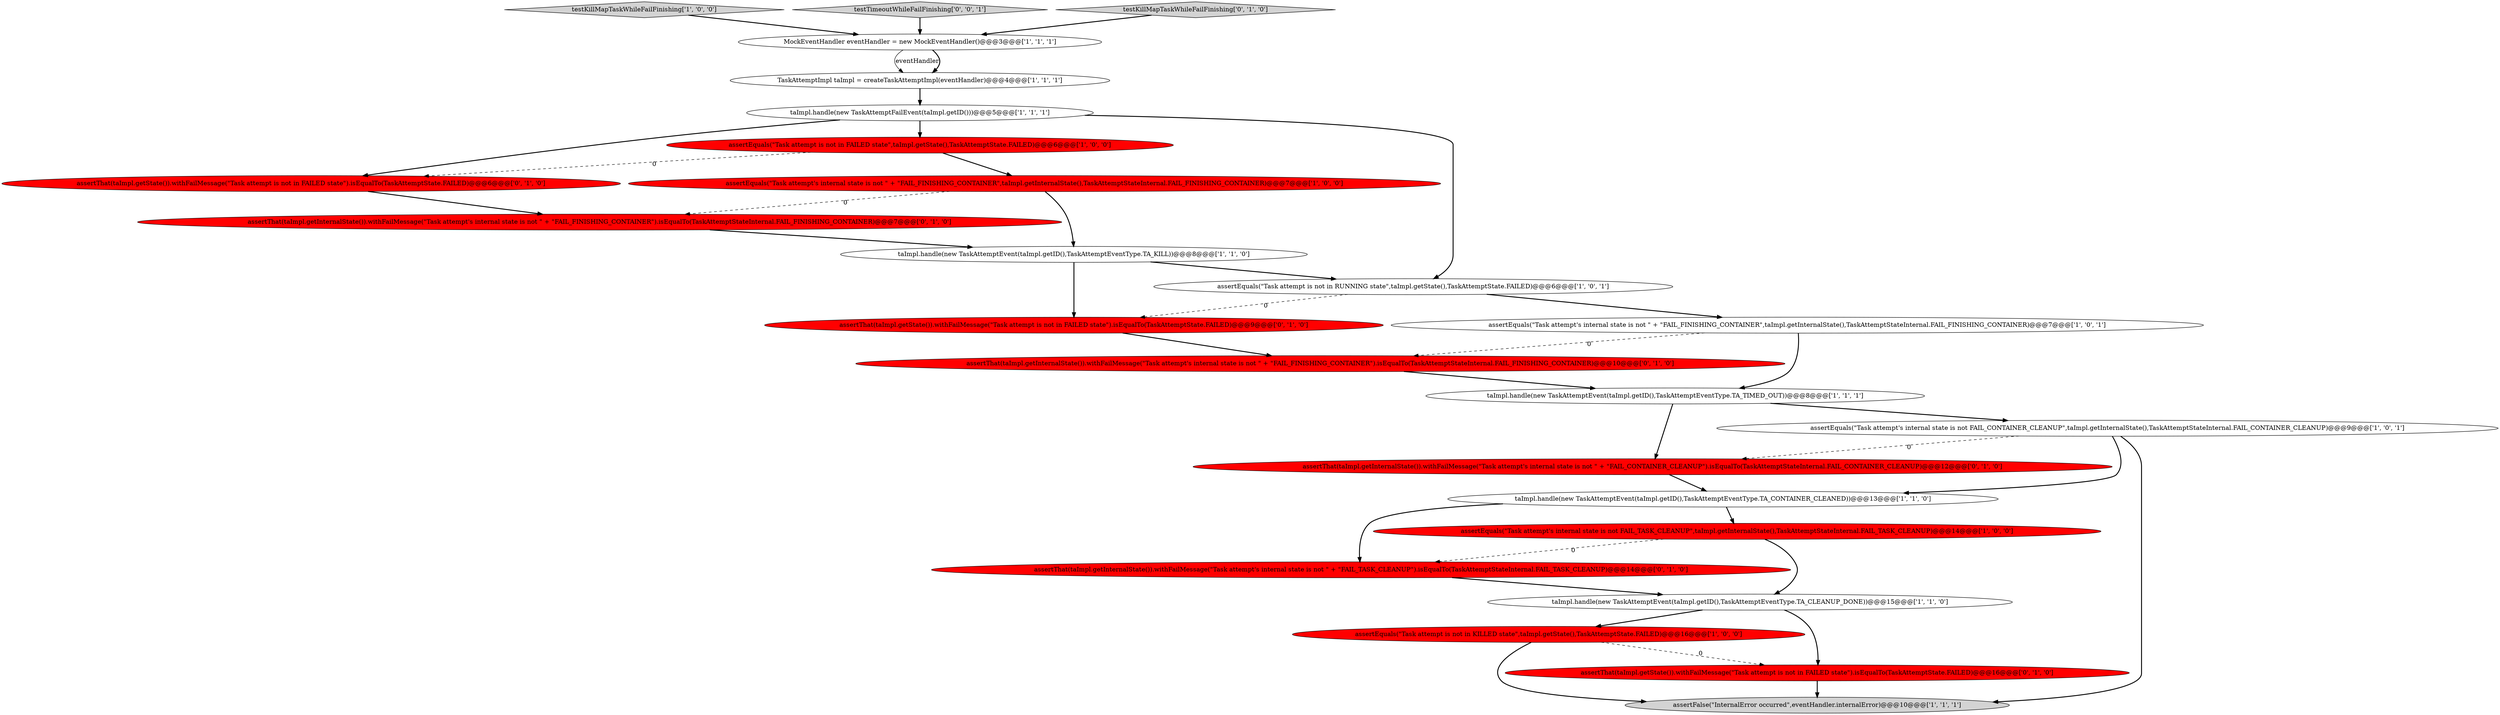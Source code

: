 digraph {
5 [style = filled, label = "testKillMapTaskWhileFailFinishing['1', '0', '0']", fillcolor = lightgray, shape = diamond image = "AAA0AAABBB1BBB"];
7 [style = filled, label = "taImpl.handle(new TaskAttemptEvent(taImpl.getID(),TaskAttemptEventType.TA_CLEANUP_DONE))@@@15@@@['1', '1', '0']", fillcolor = white, shape = ellipse image = "AAA0AAABBB1BBB"];
12 [style = filled, label = "assertEquals(\"Task attempt is not in RUNNING state\",taImpl.getState(),TaskAttemptState.FAILED)@@@6@@@['1', '0', '1']", fillcolor = white, shape = ellipse image = "AAA0AAABBB1BBB"];
10 [style = filled, label = "TaskAttemptImpl taImpl = createTaskAttemptImpl(eventHandler)@@@4@@@['1', '1', '1']", fillcolor = white, shape = ellipse image = "AAA0AAABBB1BBB"];
11 [style = filled, label = "assertEquals(\"Task attempt's internal state is not \" + \"FAIL_FINISHING_CONTAINER\",taImpl.getInternalState(),TaskAttemptStateInternal.FAIL_FINISHING_CONTAINER)@@@7@@@['1', '0', '0']", fillcolor = red, shape = ellipse image = "AAA1AAABBB1BBB"];
22 [style = filled, label = "assertThat(taImpl.getState()).withFailMessage(\"Task attempt is not in FAILED state\").isEqualTo(TaskAttemptState.FAILED)@@@9@@@['0', '1', '0']", fillcolor = red, shape = ellipse image = "AAA1AAABBB2BBB"];
16 [style = filled, label = "assertThat(taImpl.getInternalState()).withFailMessage(\"Task attempt's internal state is not \" + \"FAIL_FINISHING_CONTAINER\").isEqualTo(TaskAttemptStateInternal.FAIL_FINISHING_CONTAINER)@@@10@@@['0', '1', '0']", fillcolor = red, shape = ellipse image = "AAA1AAABBB2BBB"];
19 [style = filled, label = "assertThat(taImpl.getInternalState()).withFailMessage(\"Task attempt's internal state is not \" + \"FAIL_TASK_CLEANUP\").isEqualTo(TaskAttemptStateInternal.FAIL_TASK_CLEANUP)@@@14@@@['0', '1', '0']", fillcolor = red, shape = ellipse image = "AAA1AAABBB2BBB"];
13 [style = filled, label = "assertFalse(\"InternalError occurred\",eventHandler.internalError)@@@10@@@['1', '1', '1']", fillcolor = lightgray, shape = ellipse image = "AAA0AAABBB1BBB"];
17 [style = filled, label = "assertThat(taImpl.getState()).withFailMessage(\"Task attempt is not in FAILED state\").isEqualTo(TaskAttemptState.FAILED)@@@6@@@['0', '1', '0']", fillcolor = red, shape = ellipse image = "AAA1AAABBB2BBB"];
14 [style = filled, label = "taImpl.handle(new TaskAttemptEvent(taImpl.getID(),TaskAttemptEventType.TA_TIMED_OUT))@@@8@@@['1', '1', '1']", fillcolor = white, shape = ellipse image = "AAA0AAABBB1BBB"];
21 [style = filled, label = "assertThat(taImpl.getInternalState()).withFailMessage(\"Task attempt's internal state is not \" + \"FAIL_CONTAINER_CLEANUP\").isEqualTo(TaskAttemptStateInternal.FAIL_CONTAINER_CLEANUP)@@@12@@@['0', '1', '0']", fillcolor = red, shape = ellipse image = "AAA1AAABBB2BBB"];
6 [style = filled, label = "taImpl.handle(new TaskAttemptEvent(taImpl.getID(),TaskAttemptEventType.TA_KILL))@@@8@@@['1', '1', '0']", fillcolor = white, shape = ellipse image = "AAA0AAABBB1BBB"];
24 [style = filled, label = "testTimeoutWhileFailFinishing['0', '0', '1']", fillcolor = lightgray, shape = diamond image = "AAA0AAABBB3BBB"];
2 [style = filled, label = "assertEquals(\"Task attempt is not in KILLED state\",taImpl.getState(),TaskAttemptState.FAILED)@@@16@@@['1', '0', '0']", fillcolor = red, shape = ellipse image = "AAA1AAABBB1BBB"];
4 [style = filled, label = "taImpl.handle(new TaskAttemptEvent(taImpl.getID(),TaskAttemptEventType.TA_CONTAINER_CLEANED))@@@13@@@['1', '1', '0']", fillcolor = white, shape = ellipse image = "AAA0AAABBB1BBB"];
18 [style = filled, label = "testKillMapTaskWhileFailFinishing['0', '1', '0']", fillcolor = lightgray, shape = diamond image = "AAA0AAABBB2BBB"];
15 [style = filled, label = "assertEquals(\"Task attempt's internal state is not FAIL_TASK_CLEANUP\",taImpl.getInternalState(),TaskAttemptStateInternal.FAIL_TASK_CLEANUP)@@@14@@@['1', '0', '0']", fillcolor = red, shape = ellipse image = "AAA1AAABBB1BBB"];
3 [style = filled, label = "taImpl.handle(new TaskAttemptFailEvent(taImpl.getID()))@@@5@@@['1', '1', '1']", fillcolor = white, shape = ellipse image = "AAA0AAABBB1BBB"];
0 [style = filled, label = "MockEventHandler eventHandler = new MockEventHandler()@@@3@@@['1', '1', '1']", fillcolor = white, shape = ellipse image = "AAA0AAABBB1BBB"];
9 [style = filled, label = "assertEquals(\"Task attempt is not in FAILED state\",taImpl.getState(),TaskAttemptState.FAILED)@@@6@@@['1', '0', '0']", fillcolor = red, shape = ellipse image = "AAA1AAABBB1BBB"];
23 [style = filled, label = "assertThat(taImpl.getInternalState()).withFailMessage(\"Task attempt's internal state is not \" + \"FAIL_FINISHING_CONTAINER\").isEqualTo(TaskAttemptStateInternal.FAIL_FINISHING_CONTAINER)@@@7@@@['0', '1', '0']", fillcolor = red, shape = ellipse image = "AAA1AAABBB2BBB"];
8 [style = filled, label = "assertEquals(\"Task attempt's internal state is not FAIL_CONTAINER_CLEANUP\",taImpl.getInternalState(),TaskAttemptStateInternal.FAIL_CONTAINER_CLEANUP)@@@9@@@['1', '0', '1']", fillcolor = white, shape = ellipse image = "AAA0AAABBB1BBB"];
20 [style = filled, label = "assertThat(taImpl.getState()).withFailMessage(\"Task attempt is not in FAILED state\").isEqualTo(TaskAttemptState.FAILED)@@@16@@@['0', '1', '0']", fillcolor = red, shape = ellipse image = "AAA1AAABBB2BBB"];
1 [style = filled, label = "assertEquals(\"Task attempt's internal state is not \" + \"FAIL_FINISHING_CONTAINER\",taImpl.getInternalState(),TaskAttemptStateInternal.FAIL_FINISHING_CONTAINER)@@@7@@@['1', '0', '1']", fillcolor = white, shape = ellipse image = "AAA0AAABBB1BBB"];
20->13 [style = bold, label=""];
2->20 [style = dashed, label="0"];
9->11 [style = bold, label=""];
15->7 [style = bold, label=""];
6->22 [style = bold, label=""];
22->16 [style = bold, label=""];
0->10 [style = solid, label="eventHandler"];
24->0 [style = bold, label=""];
11->6 [style = bold, label=""];
4->15 [style = bold, label=""];
4->19 [style = bold, label=""];
10->3 [style = bold, label=""];
11->23 [style = dashed, label="0"];
15->19 [style = dashed, label="0"];
7->20 [style = bold, label=""];
3->12 [style = bold, label=""];
8->21 [style = dashed, label="0"];
12->1 [style = bold, label=""];
17->23 [style = bold, label=""];
2->13 [style = bold, label=""];
3->9 [style = bold, label=""];
0->10 [style = bold, label=""];
5->0 [style = bold, label=""];
7->2 [style = bold, label=""];
1->16 [style = dashed, label="0"];
23->6 [style = bold, label=""];
9->17 [style = dashed, label="0"];
12->22 [style = dashed, label="0"];
3->17 [style = bold, label=""];
16->14 [style = bold, label=""];
1->14 [style = bold, label=""];
14->8 [style = bold, label=""];
8->4 [style = bold, label=""];
19->7 [style = bold, label=""];
18->0 [style = bold, label=""];
14->21 [style = bold, label=""];
8->13 [style = bold, label=""];
21->4 [style = bold, label=""];
6->12 [style = bold, label=""];
}
